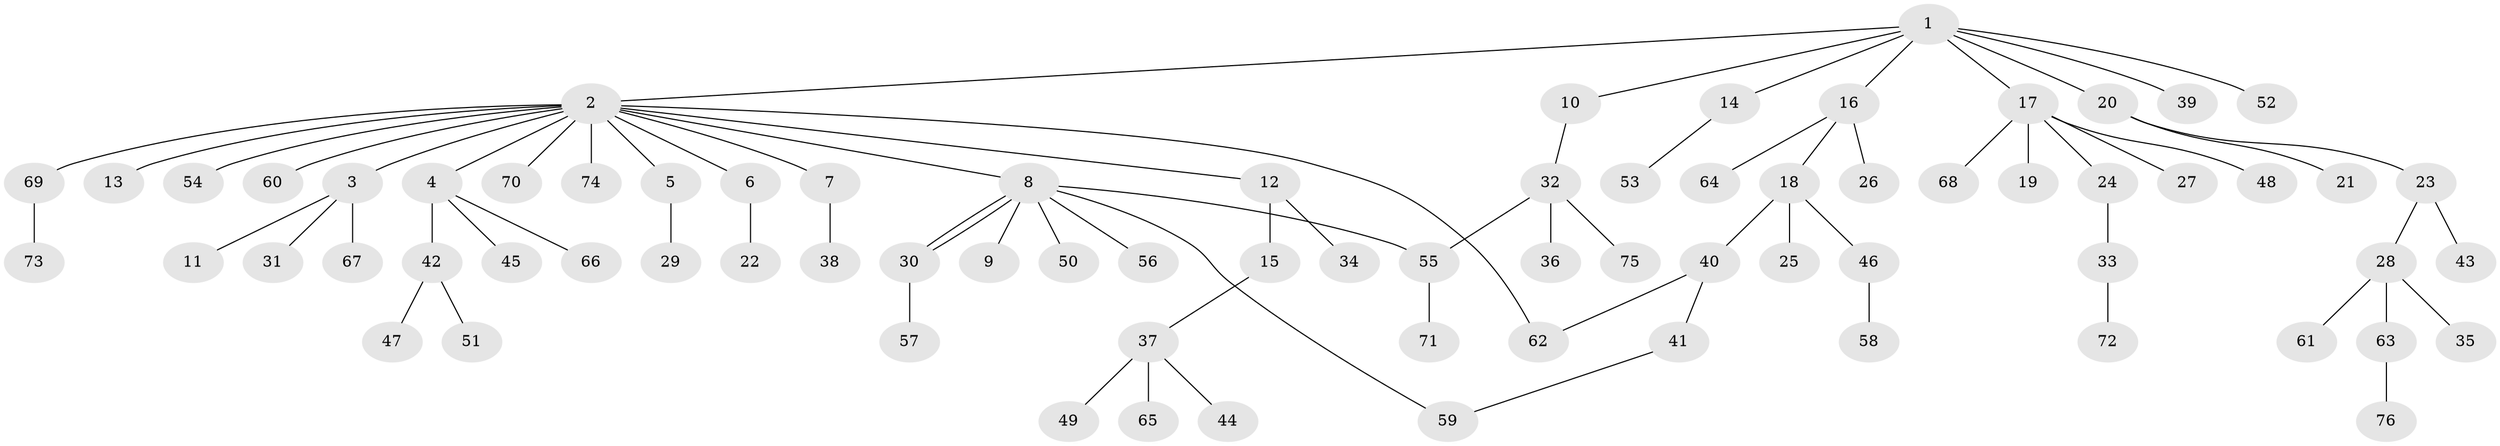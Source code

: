 // coarse degree distribution, {2: 0.3157894736842105, 3: 0.07894736842105263, 1: 0.5, 6: 0.02631578947368421, 5: 0.02631578947368421, 4: 0.02631578947368421, 13: 0.02631578947368421}
// Generated by graph-tools (version 1.1) at 2025/36/03/04/25 23:36:48]
// undirected, 76 vertices, 79 edges
graph export_dot {
  node [color=gray90,style=filled];
  1;
  2;
  3;
  4;
  5;
  6;
  7;
  8;
  9;
  10;
  11;
  12;
  13;
  14;
  15;
  16;
  17;
  18;
  19;
  20;
  21;
  22;
  23;
  24;
  25;
  26;
  27;
  28;
  29;
  30;
  31;
  32;
  33;
  34;
  35;
  36;
  37;
  38;
  39;
  40;
  41;
  42;
  43;
  44;
  45;
  46;
  47;
  48;
  49;
  50;
  51;
  52;
  53;
  54;
  55;
  56;
  57;
  58;
  59;
  60;
  61;
  62;
  63;
  64;
  65;
  66;
  67;
  68;
  69;
  70;
  71;
  72;
  73;
  74;
  75;
  76;
  1 -- 2;
  1 -- 10;
  1 -- 14;
  1 -- 16;
  1 -- 17;
  1 -- 20;
  1 -- 39;
  1 -- 52;
  2 -- 3;
  2 -- 4;
  2 -- 5;
  2 -- 6;
  2 -- 7;
  2 -- 8;
  2 -- 12;
  2 -- 13;
  2 -- 54;
  2 -- 60;
  2 -- 62;
  2 -- 69;
  2 -- 70;
  2 -- 74;
  3 -- 11;
  3 -- 31;
  3 -- 67;
  4 -- 42;
  4 -- 45;
  4 -- 66;
  5 -- 29;
  6 -- 22;
  7 -- 38;
  8 -- 9;
  8 -- 30;
  8 -- 30;
  8 -- 50;
  8 -- 55;
  8 -- 56;
  8 -- 59;
  10 -- 32;
  12 -- 15;
  12 -- 34;
  14 -- 53;
  15 -- 37;
  16 -- 18;
  16 -- 26;
  16 -- 64;
  17 -- 19;
  17 -- 24;
  17 -- 27;
  17 -- 48;
  17 -- 68;
  18 -- 25;
  18 -- 40;
  18 -- 46;
  20 -- 21;
  20 -- 23;
  23 -- 28;
  23 -- 43;
  24 -- 33;
  28 -- 35;
  28 -- 61;
  28 -- 63;
  30 -- 57;
  32 -- 36;
  32 -- 55;
  32 -- 75;
  33 -- 72;
  37 -- 44;
  37 -- 49;
  37 -- 65;
  40 -- 41;
  40 -- 62;
  41 -- 59;
  42 -- 47;
  42 -- 51;
  46 -- 58;
  55 -- 71;
  63 -- 76;
  69 -- 73;
}

